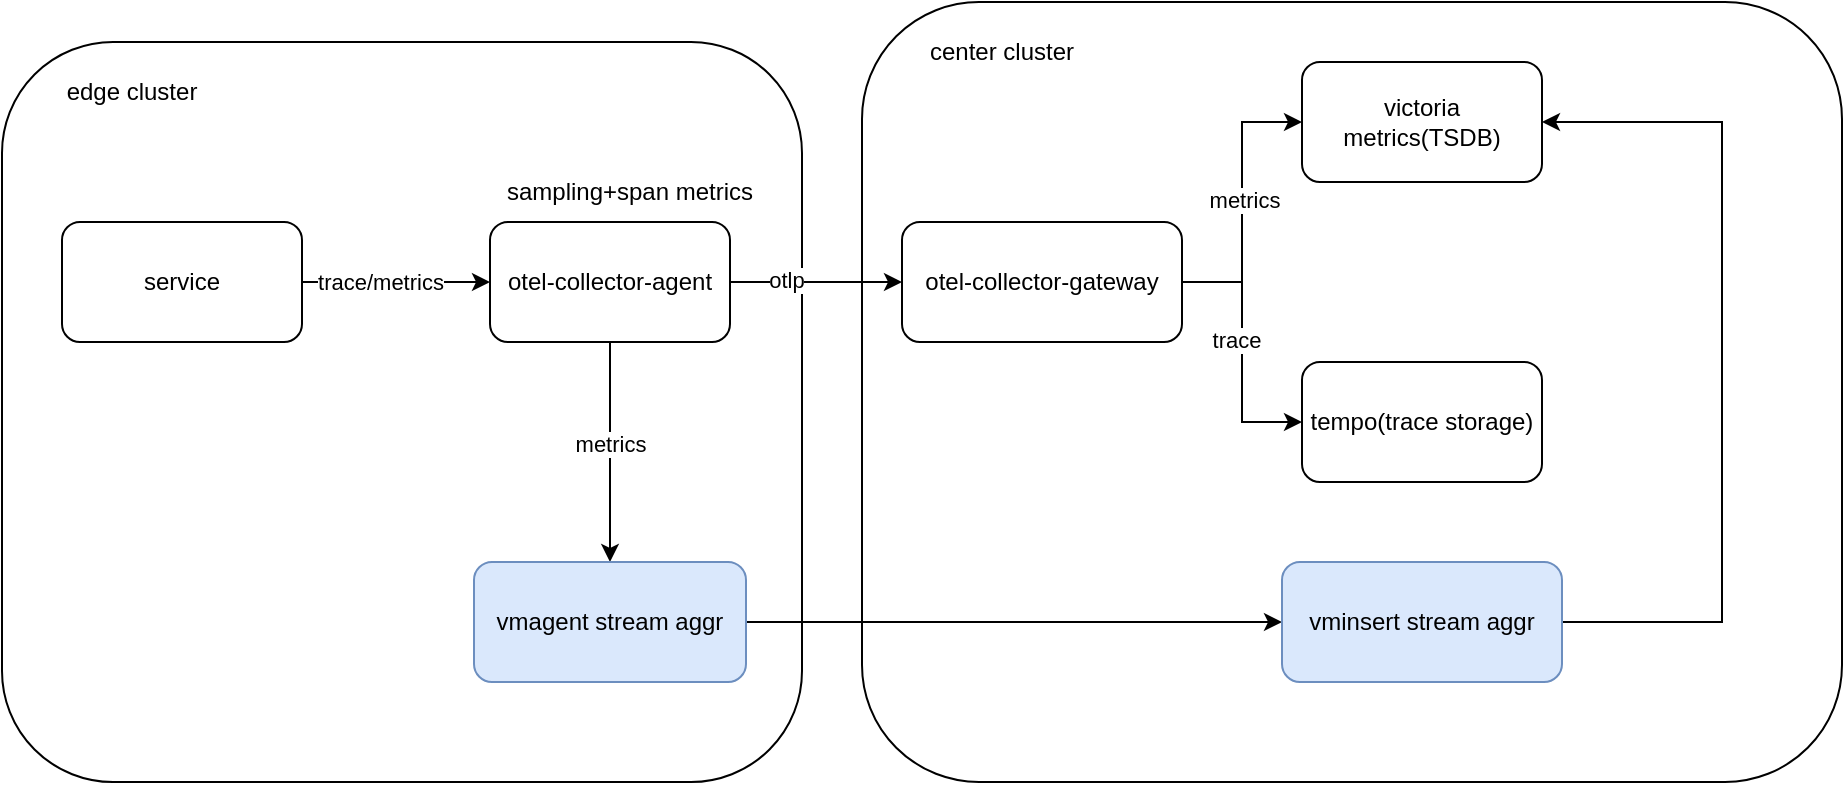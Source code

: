 <mxfile version="27.0.6">
  <diagram name="第 1 页" id="0KgeVaee7UO7J9nD7aN-">
    <mxGraphModel dx="1042" dy="792" grid="1" gridSize="10" guides="1" tooltips="1" connect="1" arrows="1" fold="1" page="1" pageScale="1" pageWidth="827" pageHeight="1169" math="0" shadow="0">
      <root>
        <mxCell id="0" />
        <mxCell id="1" parent="0" />
        <mxCell id="JuqzO8EIAiptAuWyIqiY-1" value="" style="rounded=1;whiteSpace=wrap;html=1;" vertex="1" parent="1">
          <mxGeometry x="510" y="230" width="490" height="390" as="geometry" />
        </mxCell>
        <mxCell id="JuqzO8EIAiptAuWyIqiY-2" value="" style="rounded=1;whiteSpace=wrap;html=1;" vertex="1" parent="1">
          <mxGeometry x="80" y="250" width="400" height="370" as="geometry" />
        </mxCell>
        <mxCell id="JuqzO8EIAiptAuWyIqiY-3" value="" style="edgeStyle=orthogonalEdgeStyle;rounded=0;orthogonalLoop=1;jettySize=auto;html=1;" edge="1" parent="1" source="JuqzO8EIAiptAuWyIqiY-5" target="JuqzO8EIAiptAuWyIqiY-8">
          <mxGeometry relative="1" as="geometry" />
        </mxCell>
        <mxCell id="JuqzO8EIAiptAuWyIqiY-4" value="trace/metrics" style="edgeLabel;html=1;align=center;verticalAlign=middle;resizable=0;points=[];" vertex="1" connectable="0" parent="JuqzO8EIAiptAuWyIqiY-3">
          <mxGeometry x="-0.175" relative="1" as="geometry">
            <mxPoint as="offset" />
          </mxGeometry>
        </mxCell>
        <mxCell id="JuqzO8EIAiptAuWyIqiY-5" value="service" style="rounded=1;whiteSpace=wrap;html=1;" vertex="1" parent="1">
          <mxGeometry x="110" y="340" width="120" height="60" as="geometry" />
        </mxCell>
        <mxCell id="JuqzO8EIAiptAuWyIqiY-6" value="" style="edgeStyle=orthogonalEdgeStyle;rounded=0;orthogonalLoop=1;jettySize=auto;html=1;" edge="1" parent="1" source="JuqzO8EIAiptAuWyIqiY-8" target="JuqzO8EIAiptAuWyIqiY-13">
          <mxGeometry relative="1" as="geometry" />
        </mxCell>
        <mxCell id="JuqzO8EIAiptAuWyIqiY-7" value="otlp" style="edgeLabel;html=1;align=center;verticalAlign=middle;resizable=0;points=[];" vertex="1" connectable="0" parent="JuqzO8EIAiptAuWyIqiY-6">
          <mxGeometry x="-0.349" y="1" relative="1" as="geometry">
            <mxPoint as="offset" />
          </mxGeometry>
        </mxCell>
        <mxCell id="JuqzO8EIAiptAuWyIqiY-20" value="" style="edgeStyle=orthogonalEdgeStyle;rounded=0;orthogonalLoop=1;jettySize=auto;html=1;" edge="1" parent="1" source="JuqzO8EIAiptAuWyIqiY-8" target="JuqzO8EIAiptAuWyIqiY-19">
          <mxGeometry relative="1" as="geometry" />
        </mxCell>
        <mxCell id="JuqzO8EIAiptAuWyIqiY-21" value="metrics" style="edgeLabel;html=1;align=center;verticalAlign=middle;resizable=0;points=[];" vertex="1" connectable="0" parent="JuqzO8EIAiptAuWyIqiY-20">
          <mxGeometry x="-0.086" relative="1" as="geometry">
            <mxPoint as="offset" />
          </mxGeometry>
        </mxCell>
        <mxCell id="JuqzO8EIAiptAuWyIqiY-8" value="otel-collector-agent" style="rounded=1;whiteSpace=wrap;html=1;" vertex="1" parent="1">
          <mxGeometry x="324" y="340" width="120" height="60" as="geometry" />
        </mxCell>
        <mxCell id="JuqzO8EIAiptAuWyIqiY-9" style="edgeStyle=orthogonalEdgeStyle;rounded=0;orthogonalLoop=1;jettySize=auto;html=1;entryX=0;entryY=0.5;entryDx=0;entryDy=0;" edge="1" parent="1" source="JuqzO8EIAiptAuWyIqiY-13" target="JuqzO8EIAiptAuWyIqiY-16">
          <mxGeometry relative="1" as="geometry" />
        </mxCell>
        <mxCell id="JuqzO8EIAiptAuWyIqiY-10" value="metrics" style="edgeLabel;html=1;align=center;verticalAlign=middle;resizable=0;points=[];" vertex="1" connectable="0" parent="JuqzO8EIAiptAuWyIqiY-9">
          <mxGeometry x="0.014" y="-1" relative="1" as="geometry">
            <mxPoint as="offset" />
          </mxGeometry>
        </mxCell>
        <mxCell id="JuqzO8EIAiptAuWyIqiY-11" style="edgeStyle=orthogonalEdgeStyle;rounded=0;orthogonalLoop=1;jettySize=auto;html=1;entryX=0;entryY=0.5;entryDx=0;entryDy=0;" edge="1" parent="1" source="JuqzO8EIAiptAuWyIqiY-13" target="JuqzO8EIAiptAuWyIqiY-17">
          <mxGeometry relative="1" as="geometry" />
        </mxCell>
        <mxCell id="JuqzO8EIAiptAuWyIqiY-12" value="trace" style="edgeLabel;html=1;align=center;verticalAlign=middle;resizable=0;points=[];" vertex="1" connectable="0" parent="JuqzO8EIAiptAuWyIqiY-11">
          <mxGeometry x="-0.1" y="-3" relative="1" as="geometry">
            <mxPoint as="offset" />
          </mxGeometry>
        </mxCell>
        <mxCell id="JuqzO8EIAiptAuWyIqiY-13" value="otel-collector-gateway" style="rounded=1;whiteSpace=wrap;html=1;" vertex="1" parent="1">
          <mxGeometry x="530" y="340" width="140" height="60" as="geometry" />
        </mxCell>
        <mxCell id="JuqzO8EIAiptAuWyIqiY-14" value="sampling+span metrics" style="text;html=1;align=center;verticalAlign=middle;whiteSpace=wrap;rounded=0;" vertex="1" parent="1">
          <mxGeometry x="324" y="310" width="140" height="30" as="geometry" />
        </mxCell>
        <mxCell id="JuqzO8EIAiptAuWyIqiY-15" value="edge cluster" style="text;html=1;align=center;verticalAlign=middle;whiteSpace=wrap;rounded=0;" vertex="1" parent="1">
          <mxGeometry x="100" y="260" width="90" height="30" as="geometry" />
        </mxCell>
        <mxCell id="JuqzO8EIAiptAuWyIqiY-16" value="victoria metrics(TSDB)" style="rounded=1;whiteSpace=wrap;html=1;" vertex="1" parent="1">
          <mxGeometry x="730" y="260" width="120" height="60" as="geometry" />
        </mxCell>
        <mxCell id="JuqzO8EIAiptAuWyIqiY-17" value="tempo(trace storage)" style="rounded=1;whiteSpace=wrap;html=1;" vertex="1" parent="1">
          <mxGeometry x="730" y="410" width="120" height="60" as="geometry" />
        </mxCell>
        <mxCell id="JuqzO8EIAiptAuWyIqiY-18" value="center cluster" style="text;html=1;align=center;verticalAlign=middle;whiteSpace=wrap;rounded=0;" vertex="1" parent="1">
          <mxGeometry x="530" y="240" width="100" height="30" as="geometry" />
        </mxCell>
        <mxCell id="JuqzO8EIAiptAuWyIqiY-25" style="edgeStyle=orthogonalEdgeStyle;rounded=0;orthogonalLoop=1;jettySize=auto;html=1;" edge="1" parent="1" source="JuqzO8EIAiptAuWyIqiY-19" target="JuqzO8EIAiptAuWyIqiY-24">
          <mxGeometry relative="1" as="geometry" />
        </mxCell>
        <mxCell id="JuqzO8EIAiptAuWyIqiY-19" value="vmagent stream aggr" style="rounded=1;whiteSpace=wrap;html=1;fillColor=#dae8fc;strokeColor=#6c8ebf;" vertex="1" parent="1">
          <mxGeometry x="316" y="510" width="136" height="60" as="geometry" />
        </mxCell>
        <mxCell id="JuqzO8EIAiptAuWyIqiY-26" style="edgeStyle=orthogonalEdgeStyle;rounded=0;orthogonalLoop=1;jettySize=auto;html=1;entryX=1;entryY=0.5;entryDx=0;entryDy=0;" edge="1" parent="1" source="JuqzO8EIAiptAuWyIqiY-24" target="JuqzO8EIAiptAuWyIqiY-16">
          <mxGeometry relative="1" as="geometry">
            <Array as="points">
              <mxPoint x="940" y="540" />
              <mxPoint x="940" y="290" />
            </Array>
          </mxGeometry>
        </mxCell>
        <mxCell id="JuqzO8EIAiptAuWyIqiY-24" value="vminsert stream aggr" style="rounded=1;whiteSpace=wrap;html=1;fillColor=#dae8fc;strokeColor=#6c8ebf;" vertex="1" parent="1">
          <mxGeometry x="720" y="510" width="140" height="60" as="geometry" />
        </mxCell>
      </root>
    </mxGraphModel>
  </diagram>
</mxfile>
